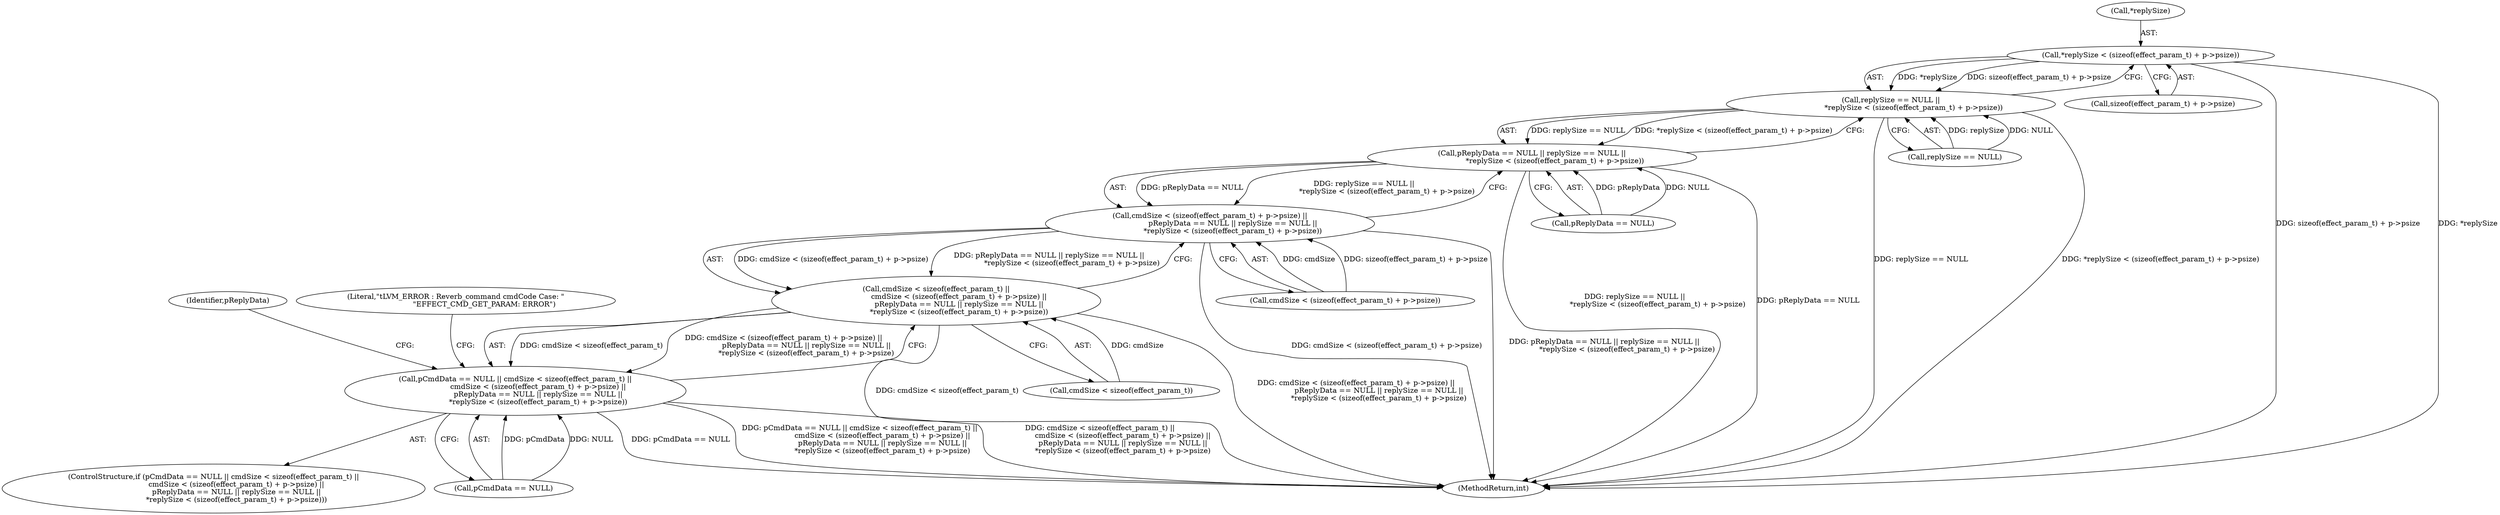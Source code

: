 digraph "0_Android_aeea52da00d210587fb3ed895de3d5f2e0264c88_6@pointer" {
"1000278" [label="(Call,*replySize < (sizeof(effect_param_t) + p->psize))"];
"1000274" [label="(Call,replySize == NULL ||\n                    *replySize < (sizeof(effect_param_t) + p->psize))"];
"1000270" [label="(Call,pReplyData == NULL || replySize == NULL ||\n                    *replySize < (sizeof(effect_param_t) + p->psize))"];
"1000261" [label="(Call,cmdSize < (sizeof(effect_param_t) + p->psize) ||\n                    pReplyData == NULL || replySize == NULL ||\n                    *replySize < (sizeof(effect_param_t) + p->psize))"];
"1000256" [label="(Call,cmdSize < sizeof(effect_param_t) ||\n                    cmdSize < (sizeof(effect_param_t) + p->psize) ||\n                    pReplyData == NULL || replySize == NULL ||\n                    *replySize < (sizeof(effect_param_t) + p->psize))"];
"1000252" [label="(Call,pCmdData == NULL || cmdSize < sizeof(effect_param_t) ||\n                    cmdSize < (sizeof(effect_param_t) + p->psize) ||\n                    pReplyData == NULL || replySize == NULL ||\n                    *replySize < (sizeof(effect_param_t) + p->psize))"];
"1000251" [label="(ControlStructure,if (pCmdData == NULL || cmdSize < sizeof(effect_param_t) ||\n                    cmdSize < (sizeof(effect_param_t) + p->psize) ||\n                    pReplyData == NULL || replySize == NULL ||\n                    *replySize < (sizeof(effect_param_t) + p->psize)))"];
"1000281" [label="(Call,sizeof(effect_param_t) + p->psize)"];
"1000253" [label="(Call,pCmdData == NULL)"];
"1000294" [label="(Identifier,pReplyData)"];
"1000275" [label="(Call,replySize == NULL)"];
"1000252" [label="(Call,pCmdData == NULL || cmdSize < sizeof(effect_param_t) ||\n                    cmdSize < (sizeof(effect_param_t) + p->psize) ||\n                    pReplyData == NULL || replySize == NULL ||\n                    *replySize < (sizeof(effect_param_t) + p->psize))"];
"1000270" [label="(Call,pReplyData == NULL || replySize == NULL ||\n                    *replySize < (sizeof(effect_param_t) + p->psize))"];
"1000278" [label="(Call,*replySize < (sizeof(effect_param_t) + p->psize))"];
"1000257" [label="(Call,cmdSize < sizeof(effect_param_t))"];
"1000279" [label="(Call,*replySize)"];
"1000289" [label="(Literal,\"\tLVM_ERROR : Reverb_command cmdCode Case: \"\n                         \"EFFECT_CMD_GET_PARAM: ERROR\")"];
"1000274" [label="(Call,replySize == NULL ||\n                    *replySize < (sizeof(effect_param_t) + p->psize))"];
"1000271" [label="(Call,pReplyData == NULL)"];
"1000262" [label="(Call,cmdSize < (sizeof(effect_param_t) + p->psize))"];
"1000261" [label="(Call,cmdSize < (sizeof(effect_param_t) + p->psize) ||\n                    pReplyData == NULL || replySize == NULL ||\n                    *replySize < (sizeof(effect_param_t) + p->psize))"];
"1000668" [label="(MethodReturn,int)"];
"1000256" [label="(Call,cmdSize < sizeof(effect_param_t) ||\n                    cmdSize < (sizeof(effect_param_t) + p->psize) ||\n                    pReplyData == NULL || replySize == NULL ||\n                    *replySize < (sizeof(effect_param_t) + p->psize))"];
"1000278" -> "1000274"  [label="AST: "];
"1000278" -> "1000281"  [label="CFG: "];
"1000279" -> "1000278"  [label="AST: "];
"1000281" -> "1000278"  [label="AST: "];
"1000274" -> "1000278"  [label="CFG: "];
"1000278" -> "1000668"  [label="DDG: sizeof(effect_param_t) + p->psize"];
"1000278" -> "1000668"  [label="DDG: *replySize"];
"1000278" -> "1000274"  [label="DDG: *replySize"];
"1000278" -> "1000274"  [label="DDG: sizeof(effect_param_t) + p->psize"];
"1000274" -> "1000270"  [label="AST: "];
"1000274" -> "1000275"  [label="CFG: "];
"1000275" -> "1000274"  [label="AST: "];
"1000270" -> "1000274"  [label="CFG: "];
"1000274" -> "1000668"  [label="DDG: replySize == NULL"];
"1000274" -> "1000668"  [label="DDG: *replySize < (sizeof(effect_param_t) + p->psize)"];
"1000274" -> "1000270"  [label="DDG: replySize == NULL"];
"1000274" -> "1000270"  [label="DDG: *replySize < (sizeof(effect_param_t) + p->psize)"];
"1000275" -> "1000274"  [label="DDG: replySize"];
"1000275" -> "1000274"  [label="DDG: NULL"];
"1000270" -> "1000261"  [label="AST: "];
"1000270" -> "1000271"  [label="CFG: "];
"1000271" -> "1000270"  [label="AST: "];
"1000261" -> "1000270"  [label="CFG: "];
"1000270" -> "1000668"  [label="DDG: replySize == NULL ||\n                    *replySize < (sizeof(effect_param_t) + p->psize)"];
"1000270" -> "1000668"  [label="DDG: pReplyData == NULL"];
"1000270" -> "1000261"  [label="DDG: pReplyData == NULL"];
"1000270" -> "1000261"  [label="DDG: replySize == NULL ||\n                    *replySize < (sizeof(effect_param_t) + p->psize)"];
"1000271" -> "1000270"  [label="DDG: pReplyData"];
"1000271" -> "1000270"  [label="DDG: NULL"];
"1000261" -> "1000256"  [label="AST: "];
"1000261" -> "1000262"  [label="CFG: "];
"1000262" -> "1000261"  [label="AST: "];
"1000256" -> "1000261"  [label="CFG: "];
"1000261" -> "1000668"  [label="DDG: cmdSize < (sizeof(effect_param_t) + p->psize)"];
"1000261" -> "1000668"  [label="DDG: pReplyData == NULL || replySize == NULL ||\n                    *replySize < (sizeof(effect_param_t) + p->psize)"];
"1000261" -> "1000256"  [label="DDG: cmdSize < (sizeof(effect_param_t) + p->psize)"];
"1000261" -> "1000256"  [label="DDG: pReplyData == NULL || replySize == NULL ||\n                    *replySize < (sizeof(effect_param_t) + p->psize)"];
"1000262" -> "1000261"  [label="DDG: cmdSize"];
"1000262" -> "1000261"  [label="DDG: sizeof(effect_param_t) + p->psize"];
"1000256" -> "1000252"  [label="AST: "];
"1000256" -> "1000257"  [label="CFG: "];
"1000257" -> "1000256"  [label="AST: "];
"1000252" -> "1000256"  [label="CFG: "];
"1000256" -> "1000668"  [label="DDG: cmdSize < sizeof(effect_param_t)"];
"1000256" -> "1000668"  [label="DDG: cmdSize < (sizeof(effect_param_t) + p->psize) ||\n                    pReplyData == NULL || replySize == NULL ||\n                    *replySize < (sizeof(effect_param_t) + p->psize)"];
"1000256" -> "1000252"  [label="DDG: cmdSize < sizeof(effect_param_t)"];
"1000256" -> "1000252"  [label="DDG: cmdSize < (sizeof(effect_param_t) + p->psize) ||\n                    pReplyData == NULL || replySize == NULL ||\n                    *replySize < (sizeof(effect_param_t) + p->psize)"];
"1000257" -> "1000256"  [label="DDG: cmdSize"];
"1000252" -> "1000251"  [label="AST: "];
"1000252" -> "1000253"  [label="CFG: "];
"1000253" -> "1000252"  [label="AST: "];
"1000289" -> "1000252"  [label="CFG: "];
"1000294" -> "1000252"  [label="CFG: "];
"1000252" -> "1000668"  [label="DDG: pCmdData == NULL"];
"1000252" -> "1000668"  [label="DDG: pCmdData == NULL || cmdSize < sizeof(effect_param_t) ||\n                    cmdSize < (sizeof(effect_param_t) + p->psize) ||\n                    pReplyData == NULL || replySize == NULL ||\n                    *replySize < (sizeof(effect_param_t) + p->psize)"];
"1000252" -> "1000668"  [label="DDG: cmdSize < sizeof(effect_param_t) ||\n                    cmdSize < (sizeof(effect_param_t) + p->psize) ||\n                    pReplyData == NULL || replySize == NULL ||\n                    *replySize < (sizeof(effect_param_t) + p->psize)"];
"1000253" -> "1000252"  [label="DDG: pCmdData"];
"1000253" -> "1000252"  [label="DDG: NULL"];
}

